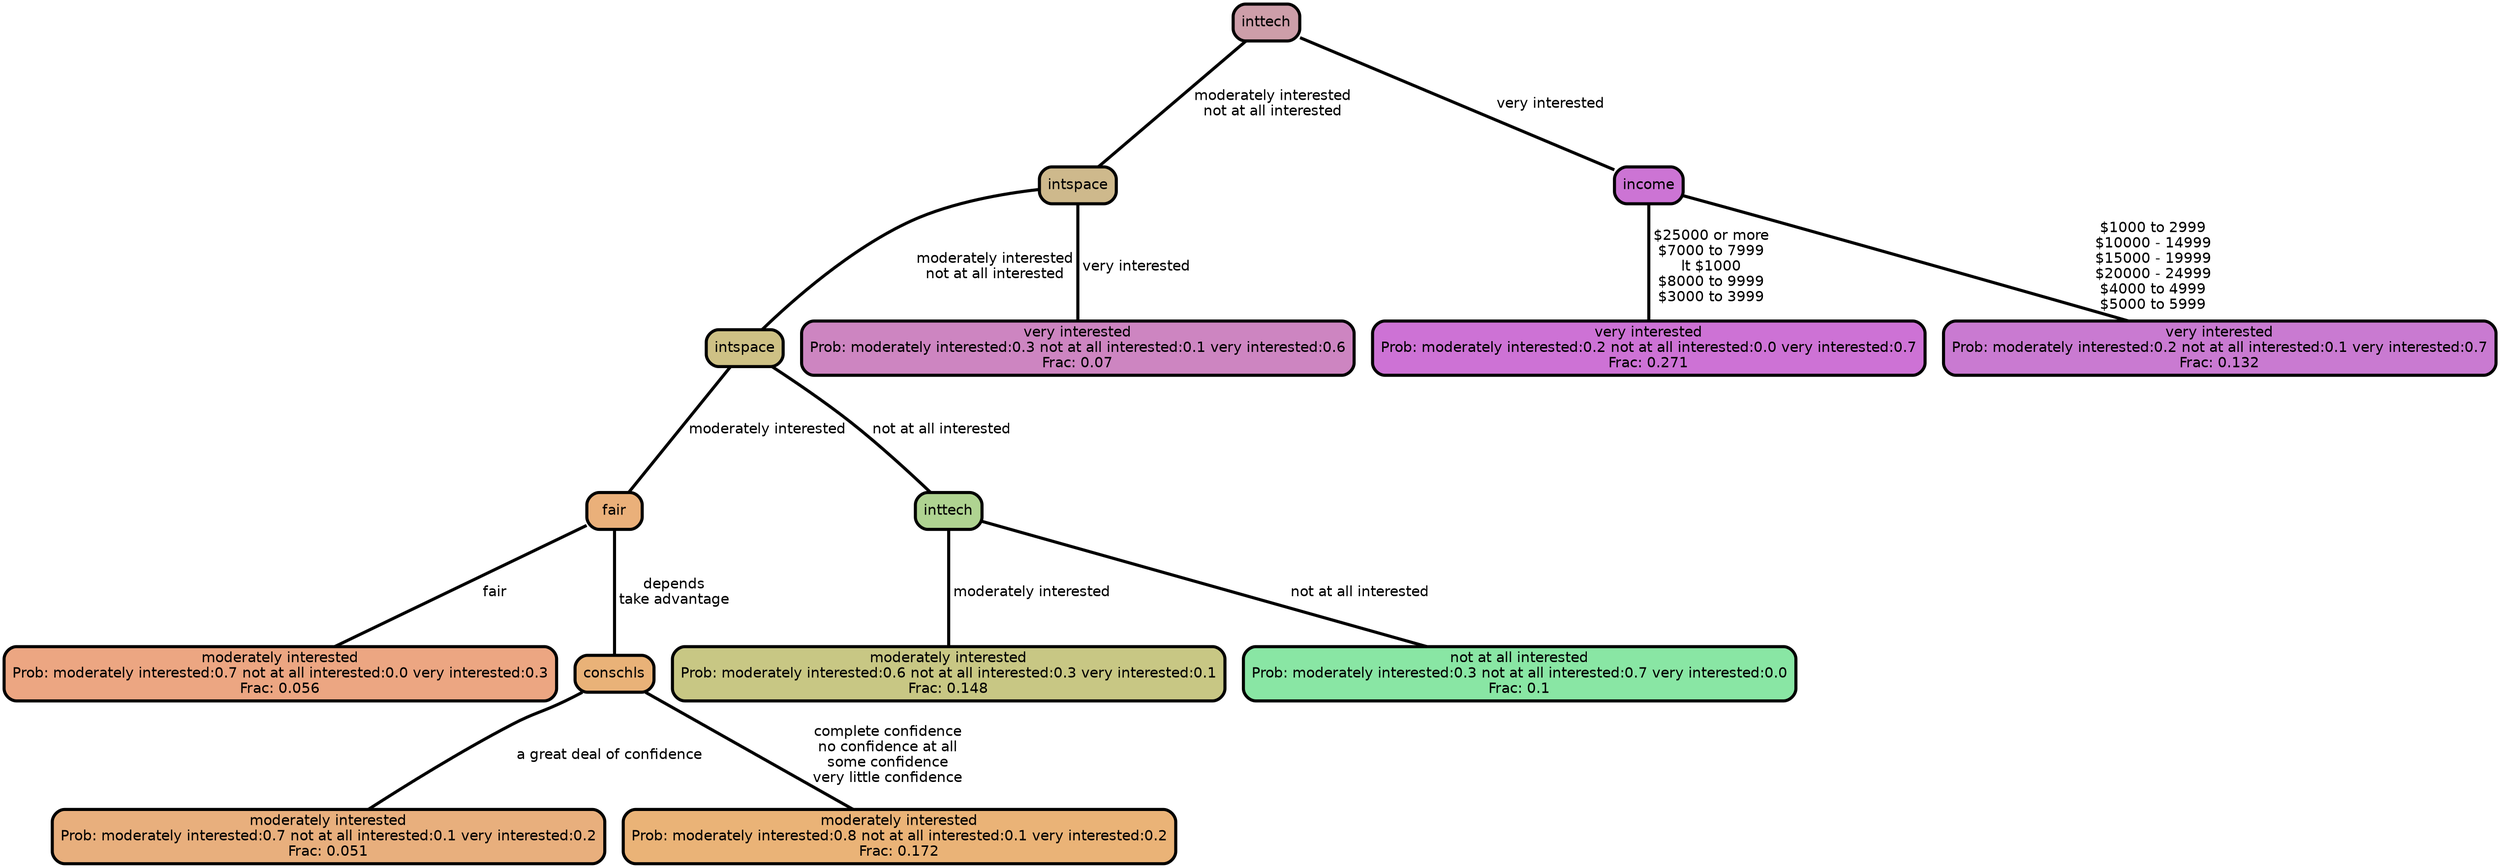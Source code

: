 graph Tree {
node [shape=box, style="filled, rounded",color="black",penwidth="3",fontcolor="black",                 fontname=helvetica] ;
graph [ranksep="0 equally", splines=straight,                 bgcolor=transparent, dpi=200] ;
edge [fontname=helvetica, color=black] ;
0 [label="moderately interested
Prob: moderately interested:0.7 not at all interested:0.0 very interested:0.3
Frac: 0.056", fillcolor="#eca682"] ;
1 [label="fair", fillcolor="#eab07a"] ;
2 [label="moderately interested
Prob: moderately interested:0.7 not at all interested:0.1 very interested:0.2
Frac: 0.051", fillcolor="#e8af7d"] ;
3 [label="conschls", fillcolor="#e9b278"] ;
4 [label="moderately interested
Prob: moderately interested:0.8 not at all interested:0.1 very interested:0.2
Frac: 0.172", fillcolor="#eab377"] ;
5 [label="intspace", fillcolor="#cec185"] ;
6 [label="moderately interested
Prob: moderately interested:0.6 not at all interested:0.3 very interested:0.1
Frac: 0.148", fillcolor="#c8c784"] ;
7 [label="inttech", fillcolor="#afd391"] ;
8 [label="not at all interested
Prob: moderately interested:0.3 not at all interested:0.7 very interested:0.0
Frac: 0.1", fillcolor="#89e6a4"] ;
9 [label="intspace", fillcolor="#ceb98c"] ;
10 [label="very interested
Prob: moderately interested:0.3 not at all interested:0.1 very interested:0.6
Frac: 0.07", fillcolor="#cd85c1"] ;
11 [label="inttech", fillcolor="#cd9ea9"] ;
12 [label="very interested
Prob: moderately interested:0.2 not at all interested:0.0 very interested:0.7
Frac: 0.271", fillcolor="#cd72d5"] ;
13 [label="income", fillcolor="#cc74d4"] ;
14 [label="very interested
Prob: moderately interested:0.2 not at all interested:0.1 very interested:0.7
Frac: 0.132", fillcolor="#c97ad1"] ;
1 -- 0 [label=" fair",penwidth=3] ;
1 -- 3 [label=" depends\n take advantage",penwidth=3] ;
3 -- 2 [label=" a great deal of confidence",penwidth=3] ;
3 -- 4 [label=" complete confidence\n no confidence at all\n some confidence\n very little confidence",penwidth=3] ;
5 -- 1 [label=" moderately interested",penwidth=3] ;
5 -- 7 [label=" not at all interested",penwidth=3] ;
7 -- 6 [label=" moderately interested",penwidth=3] ;
7 -- 8 [label=" not at all interested",penwidth=3] ;
9 -- 5 [label=" moderately interested\n not at all interested",penwidth=3] ;
9 -- 10 [label=" very interested",penwidth=3] ;
11 -- 9 [label=" moderately interested\n not at all interested",penwidth=3] ;
11 -- 13 [label=" very interested",penwidth=3] ;
13 -- 12 [label=" $25000 or more\n $7000 to 7999\n lt $1000\n $8000 to 9999\n $3000 to 3999",penwidth=3] ;
13 -- 14 [label=" $1000 to 2999\n $10000 - 14999\n $15000 - 19999\n $20000 - 24999\n $4000 to 4999\n $5000 to 5999",penwidth=3] ;
{rank = same;}}